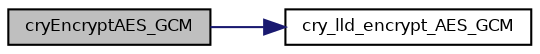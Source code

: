 digraph "cryEncryptAES_GCM"
{
  bgcolor="transparent";
  edge [fontname="Helvetica",fontsize="8",labelfontname="Helvetica",labelfontsize="8"];
  node [fontname="Helvetica",fontsize="8",shape=record];
  rankdir="LR";
  Node32 [label="cryEncryptAES_GCM",height=0.2,width=0.4,color="black", fillcolor="grey75", style="filled", fontcolor="black"];
  Node32 -> Node33 [color="midnightblue",fontsize="8",style="solid",fontname="Helvetica"];
  Node33 [label="cry_lld_encrypt_AES_GCM",height=0.2,width=0.4,color="black",URL="$group___c_r_y_p_t_o.html#ga618f60f5a1dfac3c17c0b8c317e26dfc",tooltip="Encryption operation using AES-GCM. "];
}
